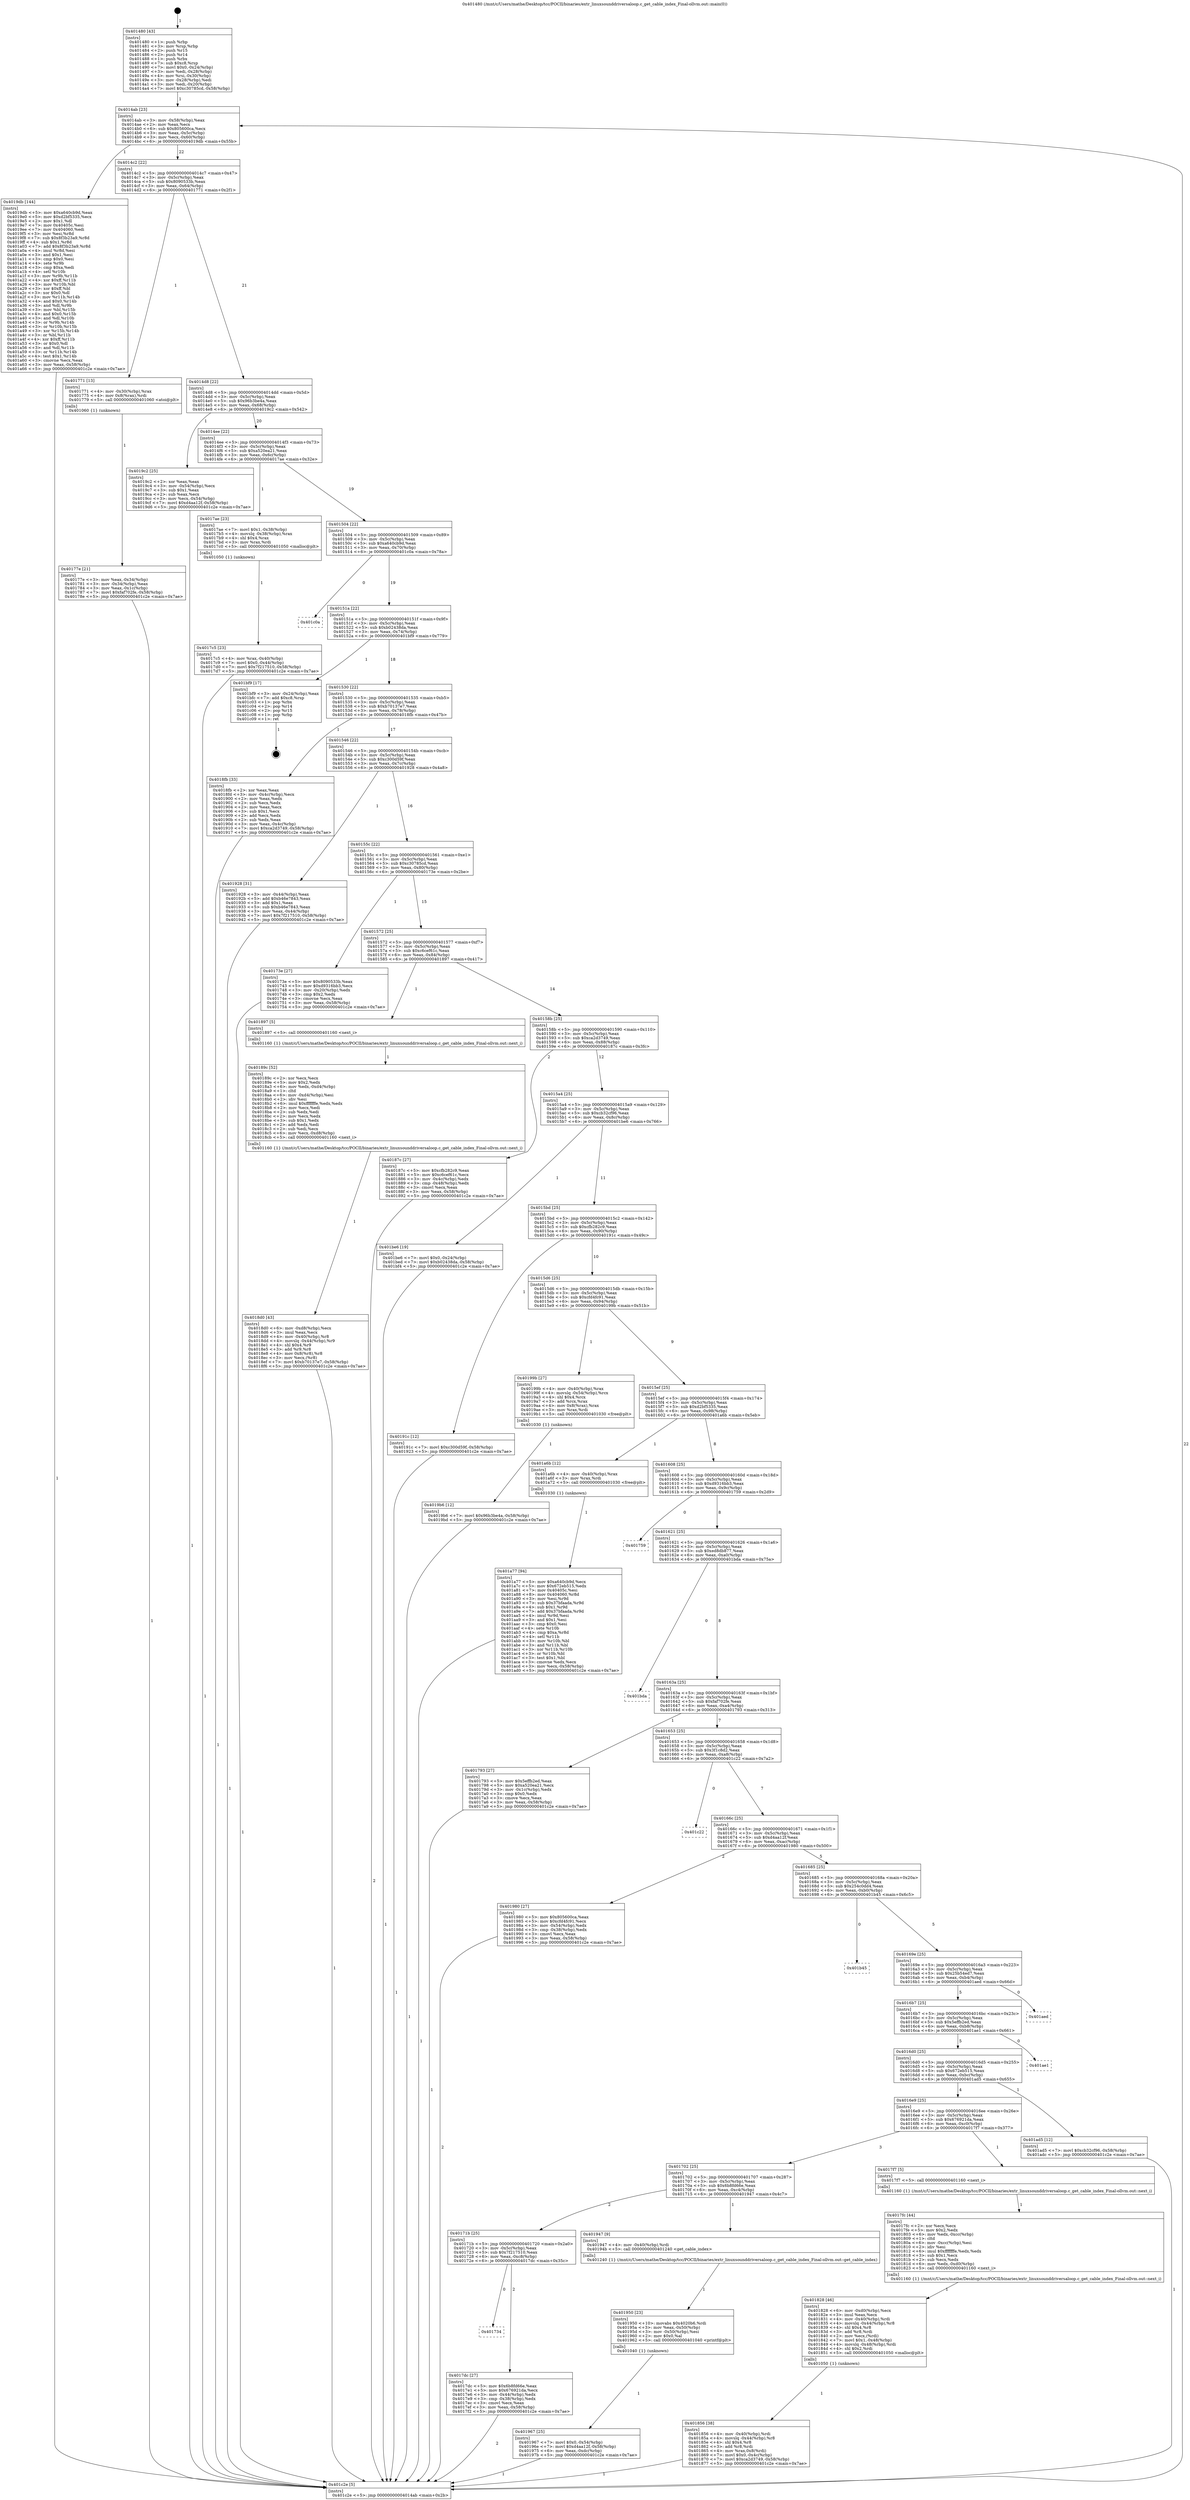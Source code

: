 digraph "0x401480" {
  label = "0x401480 (/mnt/c/Users/mathe/Desktop/tcc/POCII/binaries/extr_linuxsounddriversaloop.c_get_cable_index_Final-ollvm.out::main(0))"
  labelloc = "t"
  node[shape=record]

  Entry [label="",width=0.3,height=0.3,shape=circle,fillcolor=black,style=filled]
  "0x4014ab" [label="{
     0x4014ab [23]\l
     | [instrs]\l
     &nbsp;&nbsp;0x4014ab \<+3\>: mov -0x58(%rbp),%eax\l
     &nbsp;&nbsp;0x4014ae \<+2\>: mov %eax,%ecx\l
     &nbsp;&nbsp;0x4014b0 \<+6\>: sub $0x805600ca,%ecx\l
     &nbsp;&nbsp;0x4014b6 \<+3\>: mov %eax,-0x5c(%rbp)\l
     &nbsp;&nbsp;0x4014b9 \<+3\>: mov %ecx,-0x60(%rbp)\l
     &nbsp;&nbsp;0x4014bc \<+6\>: je 00000000004019db \<main+0x55b\>\l
  }"]
  "0x4019db" [label="{
     0x4019db [144]\l
     | [instrs]\l
     &nbsp;&nbsp;0x4019db \<+5\>: mov $0xa640cb9d,%eax\l
     &nbsp;&nbsp;0x4019e0 \<+5\>: mov $0xd2bf5335,%ecx\l
     &nbsp;&nbsp;0x4019e5 \<+2\>: mov $0x1,%dl\l
     &nbsp;&nbsp;0x4019e7 \<+7\>: mov 0x40405c,%esi\l
     &nbsp;&nbsp;0x4019ee \<+7\>: mov 0x404060,%edi\l
     &nbsp;&nbsp;0x4019f5 \<+3\>: mov %esi,%r8d\l
     &nbsp;&nbsp;0x4019f8 \<+7\>: sub $0x8f3b23a9,%r8d\l
     &nbsp;&nbsp;0x4019ff \<+4\>: sub $0x1,%r8d\l
     &nbsp;&nbsp;0x401a03 \<+7\>: add $0x8f3b23a9,%r8d\l
     &nbsp;&nbsp;0x401a0a \<+4\>: imul %r8d,%esi\l
     &nbsp;&nbsp;0x401a0e \<+3\>: and $0x1,%esi\l
     &nbsp;&nbsp;0x401a11 \<+3\>: cmp $0x0,%esi\l
     &nbsp;&nbsp;0x401a14 \<+4\>: sete %r9b\l
     &nbsp;&nbsp;0x401a18 \<+3\>: cmp $0xa,%edi\l
     &nbsp;&nbsp;0x401a1b \<+4\>: setl %r10b\l
     &nbsp;&nbsp;0x401a1f \<+3\>: mov %r9b,%r11b\l
     &nbsp;&nbsp;0x401a22 \<+4\>: xor $0xff,%r11b\l
     &nbsp;&nbsp;0x401a26 \<+3\>: mov %r10b,%bl\l
     &nbsp;&nbsp;0x401a29 \<+3\>: xor $0xff,%bl\l
     &nbsp;&nbsp;0x401a2c \<+3\>: xor $0x0,%dl\l
     &nbsp;&nbsp;0x401a2f \<+3\>: mov %r11b,%r14b\l
     &nbsp;&nbsp;0x401a32 \<+4\>: and $0x0,%r14b\l
     &nbsp;&nbsp;0x401a36 \<+3\>: and %dl,%r9b\l
     &nbsp;&nbsp;0x401a39 \<+3\>: mov %bl,%r15b\l
     &nbsp;&nbsp;0x401a3c \<+4\>: and $0x0,%r15b\l
     &nbsp;&nbsp;0x401a40 \<+3\>: and %dl,%r10b\l
     &nbsp;&nbsp;0x401a43 \<+3\>: or %r9b,%r14b\l
     &nbsp;&nbsp;0x401a46 \<+3\>: or %r10b,%r15b\l
     &nbsp;&nbsp;0x401a49 \<+3\>: xor %r15b,%r14b\l
     &nbsp;&nbsp;0x401a4c \<+3\>: or %bl,%r11b\l
     &nbsp;&nbsp;0x401a4f \<+4\>: xor $0xff,%r11b\l
     &nbsp;&nbsp;0x401a53 \<+3\>: or $0x0,%dl\l
     &nbsp;&nbsp;0x401a56 \<+3\>: and %dl,%r11b\l
     &nbsp;&nbsp;0x401a59 \<+3\>: or %r11b,%r14b\l
     &nbsp;&nbsp;0x401a5c \<+4\>: test $0x1,%r14b\l
     &nbsp;&nbsp;0x401a60 \<+3\>: cmovne %ecx,%eax\l
     &nbsp;&nbsp;0x401a63 \<+3\>: mov %eax,-0x58(%rbp)\l
     &nbsp;&nbsp;0x401a66 \<+5\>: jmp 0000000000401c2e \<main+0x7ae\>\l
  }"]
  "0x4014c2" [label="{
     0x4014c2 [22]\l
     | [instrs]\l
     &nbsp;&nbsp;0x4014c2 \<+5\>: jmp 00000000004014c7 \<main+0x47\>\l
     &nbsp;&nbsp;0x4014c7 \<+3\>: mov -0x5c(%rbp),%eax\l
     &nbsp;&nbsp;0x4014ca \<+5\>: sub $0x8090533b,%eax\l
     &nbsp;&nbsp;0x4014cf \<+3\>: mov %eax,-0x64(%rbp)\l
     &nbsp;&nbsp;0x4014d2 \<+6\>: je 0000000000401771 \<main+0x2f1\>\l
  }"]
  Exit [label="",width=0.3,height=0.3,shape=circle,fillcolor=black,style=filled,peripheries=2]
  "0x401771" [label="{
     0x401771 [13]\l
     | [instrs]\l
     &nbsp;&nbsp;0x401771 \<+4\>: mov -0x30(%rbp),%rax\l
     &nbsp;&nbsp;0x401775 \<+4\>: mov 0x8(%rax),%rdi\l
     &nbsp;&nbsp;0x401779 \<+5\>: call 0000000000401060 \<atoi@plt\>\l
     | [calls]\l
     &nbsp;&nbsp;0x401060 \{1\} (unknown)\l
  }"]
  "0x4014d8" [label="{
     0x4014d8 [22]\l
     | [instrs]\l
     &nbsp;&nbsp;0x4014d8 \<+5\>: jmp 00000000004014dd \<main+0x5d\>\l
     &nbsp;&nbsp;0x4014dd \<+3\>: mov -0x5c(%rbp),%eax\l
     &nbsp;&nbsp;0x4014e0 \<+5\>: sub $0x96b3be4a,%eax\l
     &nbsp;&nbsp;0x4014e5 \<+3\>: mov %eax,-0x68(%rbp)\l
     &nbsp;&nbsp;0x4014e8 \<+6\>: je 00000000004019c2 \<main+0x542\>\l
  }"]
  "0x401a77" [label="{
     0x401a77 [94]\l
     | [instrs]\l
     &nbsp;&nbsp;0x401a77 \<+5\>: mov $0xa640cb9d,%ecx\l
     &nbsp;&nbsp;0x401a7c \<+5\>: mov $0x672eb515,%edx\l
     &nbsp;&nbsp;0x401a81 \<+7\>: mov 0x40405c,%esi\l
     &nbsp;&nbsp;0x401a88 \<+8\>: mov 0x404060,%r8d\l
     &nbsp;&nbsp;0x401a90 \<+3\>: mov %esi,%r9d\l
     &nbsp;&nbsp;0x401a93 \<+7\>: sub $0x37bfaada,%r9d\l
     &nbsp;&nbsp;0x401a9a \<+4\>: sub $0x1,%r9d\l
     &nbsp;&nbsp;0x401a9e \<+7\>: add $0x37bfaada,%r9d\l
     &nbsp;&nbsp;0x401aa5 \<+4\>: imul %r9d,%esi\l
     &nbsp;&nbsp;0x401aa9 \<+3\>: and $0x1,%esi\l
     &nbsp;&nbsp;0x401aac \<+3\>: cmp $0x0,%esi\l
     &nbsp;&nbsp;0x401aaf \<+4\>: sete %r10b\l
     &nbsp;&nbsp;0x401ab3 \<+4\>: cmp $0xa,%r8d\l
     &nbsp;&nbsp;0x401ab7 \<+4\>: setl %r11b\l
     &nbsp;&nbsp;0x401abb \<+3\>: mov %r10b,%bl\l
     &nbsp;&nbsp;0x401abe \<+3\>: and %r11b,%bl\l
     &nbsp;&nbsp;0x401ac1 \<+3\>: xor %r11b,%r10b\l
     &nbsp;&nbsp;0x401ac4 \<+3\>: or %r10b,%bl\l
     &nbsp;&nbsp;0x401ac7 \<+3\>: test $0x1,%bl\l
     &nbsp;&nbsp;0x401aca \<+3\>: cmovne %edx,%ecx\l
     &nbsp;&nbsp;0x401acd \<+3\>: mov %ecx,-0x58(%rbp)\l
     &nbsp;&nbsp;0x401ad0 \<+5\>: jmp 0000000000401c2e \<main+0x7ae\>\l
  }"]
  "0x4019c2" [label="{
     0x4019c2 [25]\l
     | [instrs]\l
     &nbsp;&nbsp;0x4019c2 \<+2\>: xor %eax,%eax\l
     &nbsp;&nbsp;0x4019c4 \<+3\>: mov -0x54(%rbp),%ecx\l
     &nbsp;&nbsp;0x4019c7 \<+3\>: sub $0x1,%eax\l
     &nbsp;&nbsp;0x4019ca \<+2\>: sub %eax,%ecx\l
     &nbsp;&nbsp;0x4019cc \<+3\>: mov %ecx,-0x54(%rbp)\l
     &nbsp;&nbsp;0x4019cf \<+7\>: movl $0xd4aa12f,-0x58(%rbp)\l
     &nbsp;&nbsp;0x4019d6 \<+5\>: jmp 0000000000401c2e \<main+0x7ae\>\l
  }"]
  "0x4014ee" [label="{
     0x4014ee [22]\l
     | [instrs]\l
     &nbsp;&nbsp;0x4014ee \<+5\>: jmp 00000000004014f3 \<main+0x73\>\l
     &nbsp;&nbsp;0x4014f3 \<+3\>: mov -0x5c(%rbp),%eax\l
     &nbsp;&nbsp;0x4014f6 \<+5\>: sub $0xa520ea21,%eax\l
     &nbsp;&nbsp;0x4014fb \<+3\>: mov %eax,-0x6c(%rbp)\l
     &nbsp;&nbsp;0x4014fe \<+6\>: je 00000000004017ae \<main+0x32e\>\l
  }"]
  "0x4019b6" [label="{
     0x4019b6 [12]\l
     | [instrs]\l
     &nbsp;&nbsp;0x4019b6 \<+7\>: movl $0x96b3be4a,-0x58(%rbp)\l
     &nbsp;&nbsp;0x4019bd \<+5\>: jmp 0000000000401c2e \<main+0x7ae\>\l
  }"]
  "0x4017ae" [label="{
     0x4017ae [23]\l
     | [instrs]\l
     &nbsp;&nbsp;0x4017ae \<+7\>: movl $0x1,-0x38(%rbp)\l
     &nbsp;&nbsp;0x4017b5 \<+4\>: movslq -0x38(%rbp),%rax\l
     &nbsp;&nbsp;0x4017b9 \<+4\>: shl $0x4,%rax\l
     &nbsp;&nbsp;0x4017bd \<+3\>: mov %rax,%rdi\l
     &nbsp;&nbsp;0x4017c0 \<+5\>: call 0000000000401050 \<malloc@plt\>\l
     | [calls]\l
     &nbsp;&nbsp;0x401050 \{1\} (unknown)\l
  }"]
  "0x401504" [label="{
     0x401504 [22]\l
     | [instrs]\l
     &nbsp;&nbsp;0x401504 \<+5\>: jmp 0000000000401509 \<main+0x89\>\l
     &nbsp;&nbsp;0x401509 \<+3\>: mov -0x5c(%rbp),%eax\l
     &nbsp;&nbsp;0x40150c \<+5\>: sub $0xa640cb9d,%eax\l
     &nbsp;&nbsp;0x401511 \<+3\>: mov %eax,-0x70(%rbp)\l
     &nbsp;&nbsp;0x401514 \<+6\>: je 0000000000401c0a \<main+0x78a\>\l
  }"]
  "0x401967" [label="{
     0x401967 [25]\l
     | [instrs]\l
     &nbsp;&nbsp;0x401967 \<+7\>: movl $0x0,-0x54(%rbp)\l
     &nbsp;&nbsp;0x40196e \<+7\>: movl $0xd4aa12f,-0x58(%rbp)\l
     &nbsp;&nbsp;0x401975 \<+6\>: mov %eax,-0xdc(%rbp)\l
     &nbsp;&nbsp;0x40197b \<+5\>: jmp 0000000000401c2e \<main+0x7ae\>\l
  }"]
  "0x401c0a" [label="{
     0x401c0a\l
  }", style=dashed]
  "0x40151a" [label="{
     0x40151a [22]\l
     | [instrs]\l
     &nbsp;&nbsp;0x40151a \<+5\>: jmp 000000000040151f \<main+0x9f\>\l
     &nbsp;&nbsp;0x40151f \<+3\>: mov -0x5c(%rbp),%eax\l
     &nbsp;&nbsp;0x401522 \<+5\>: sub $0xb02438da,%eax\l
     &nbsp;&nbsp;0x401527 \<+3\>: mov %eax,-0x74(%rbp)\l
     &nbsp;&nbsp;0x40152a \<+6\>: je 0000000000401bf9 \<main+0x779\>\l
  }"]
  "0x401950" [label="{
     0x401950 [23]\l
     | [instrs]\l
     &nbsp;&nbsp;0x401950 \<+10\>: movabs $0x4020b6,%rdi\l
     &nbsp;&nbsp;0x40195a \<+3\>: mov %eax,-0x50(%rbp)\l
     &nbsp;&nbsp;0x40195d \<+3\>: mov -0x50(%rbp),%esi\l
     &nbsp;&nbsp;0x401960 \<+2\>: mov $0x0,%al\l
     &nbsp;&nbsp;0x401962 \<+5\>: call 0000000000401040 \<printf@plt\>\l
     | [calls]\l
     &nbsp;&nbsp;0x401040 \{1\} (unknown)\l
  }"]
  "0x401bf9" [label="{
     0x401bf9 [17]\l
     | [instrs]\l
     &nbsp;&nbsp;0x401bf9 \<+3\>: mov -0x24(%rbp),%eax\l
     &nbsp;&nbsp;0x401bfc \<+7\>: add $0xc8,%rsp\l
     &nbsp;&nbsp;0x401c03 \<+1\>: pop %rbx\l
     &nbsp;&nbsp;0x401c04 \<+2\>: pop %r14\l
     &nbsp;&nbsp;0x401c06 \<+2\>: pop %r15\l
     &nbsp;&nbsp;0x401c08 \<+1\>: pop %rbp\l
     &nbsp;&nbsp;0x401c09 \<+1\>: ret\l
  }"]
  "0x401530" [label="{
     0x401530 [22]\l
     | [instrs]\l
     &nbsp;&nbsp;0x401530 \<+5\>: jmp 0000000000401535 \<main+0xb5\>\l
     &nbsp;&nbsp;0x401535 \<+3\>: mov -0x5c(%rbp),%eax\l
     &nbsp;&nbsp;0x401538 \<+5\>: sub $0xb70137e7,%eax\l
     &nbsp;&nbsp;0x40153d \<+3\>: mov %eax,-0x78(%rbp)\l
     &nbsp;&nbsp;0x401540 \<+6\>: je 00000000004018fb \<main+0x47b\>\l
  }"]
  "0x4018d0" [label="{
     0x4018d0 [43]\l
     | [instrs]\l
     &nbsp;&nbsp;0x4018d0 \<+6\>: mov -0xd8(%rbp),%ecx\l
     &nbsp;&nbsp;0x4018d6 \<+3\>: imul %eax,%ecx\l
     &nbsp;&nbsp;0x4018d9 \<+4\>: mov -0x40(%rbp),%r8\l
     &nbsp;&nbsp;0x4018dd \<+4\>: movslq -0x44(%rbp),%r9\l
     &nbsp;&nbsp;0x4018e1 \<+4\>: shl $0x4,%r9\l
     &nbsp;&nbsp;0x4018e5 \<+3\>: add %r9,%r8\l
     &nbsp;&nbsp;0x4018e8 \<+4\>: mov 0x8(%r8),%r8\l
     &nbsp;&nbsp;0x4018ec \<+3\>: mov %ecx,(%r8)\l
     &nbsp;&nbsp;0x4018ef \<+7\>: movl $0xb70137e7,-0x58(%rbp)\l
     &nbsp;&nbsp;0x4018f6 \<+5\>: jmp 0000000000401c2e \<main+0x7ae\>\l
  }"]
  "0x4018fb" [label="{
     0x4018fb [33]\l
     | [instrs]\l
     &nbsp;&nbsp;0x4018fb \<+2\>: xor %eax,%eax\l
     &nbsp;&nbsp;0x4018fd \<+3\>: mov -0x4c(%rbp),%ecx\l
     &nbsp;&nbsp;0x401900 \<+2\>: mov %eax,%edx\l
     &nbsp;&nbsp;0x401902 \<+2\>: sub %ecx,%edx\l
     &nbsp;&nbsp;0x401904 \<+2\>: mov %eax,%ecx\l
     &nbsp;&nbsp;0x401906 \<+3\>: sub $0x1,%ecx\l
     &nbsp;&nbsp;0x401909 \<+2\>: add %ecx,%edx\l
     &nbsp;&nbsp;0x40190b \<+2\>: sub %edx,%eax\l
     &nbsp;&nbsp;0x40190d \<+3\>: mov %eax,-0x4c(%rbp)\l
     &nbsp;&nbsp;0x401910 \<+7\>: movl $0xca2d3749,-0x58(%rbp)\l
     &nbsp;&nbsp;0x401917 \<+5\>: jmp 0000000000401c2e \<main+0x7ae\>\l
  }"]
  "0x401546" [label="{
     0x401546 [22]\l
     | [instrs]\l
     &nbsp;&nbsp;0x401546 \<+5\>: jmp 000000000040154b \<main+0xcb\>\l
     &nbsp;&nbsp;0x40154b \<+3\>: mov -0x5c(%rbp),%eax\l
     &nbsp;&nbsp;0x40154e \<+5\>: sub $0xc300d59f,%eax\l
     &nbsp;&nbsp;0x401553 \<+3\>: mov %eax,-0x7c(%rbp)\l
     &nbsp;&nbsp;0x401556 \<+6\>: je 0000000000401928 \<main+0x4a8\>\l
  }"]
  "0x40189c" [label="{
     0x40189c [52]\l
     | [instrs]\l
     &nbsp;&nbsp;0x40189c \<+2\>: xor %ecx,%ecx\l
     &nbsp;&nbsp;0x40189e \<+5\>: mov $0x2,%edx\l
     &nbsp;&nbsp;0x4018a3 \<+6\>: mov %edx,-0xd4(%rbp)\l
     &nbsp;&nbsp;0x4018a9 \<+1\>: cltd\l
     &nbsp;&nbsp;0x4018aa \<+6\>: mov -0xd4(%rbp),%esi\l
     &nbsp;&nbsp;0x4018b0 \<+2\>: idiv %esi\l
     &nbsp;&nbsp;0x4018b2 \<+6\>: imul $0xfffffffe,%edx,%edx\l
     &nbsp;&nbsp;0x4018b8 \<+2\>: mov %ecx,%edi\l
     &nbsp;&nbsp;0x4018ba \<+2\>: sub %edx,%edi\l
     &nbsp;&nbsp;0x4018bc \<+2\>: mov %ecx,%edx\l
     &nbsp;&nbsp;0x4018be \<+3\>: sub $0x1,%edx\l
     &nbsp;&nbsp;0x4018c1 \<+2\>: add %edx,%edi\l
     &nbsp;&nbsp;0x4018c3 \<+2\>: sub %edi,%ecx\l
     &nbsp;&nbsp;0x4018c5 \<+6\>: mov %ecx,-0xd8(%rbp)\l
     &nbsp;&nbsp;0x4018cb \<+5\>: call 0000000000401160 \<next_i\>\l
     | [calls]\l
     &nbsp;&nbsp;0x401160 \{1\} (/mnt/c/Users/mathe/Desktop/tcc/POCII/binaries/extr_linuxsounddriversaloop.c_get_cable_index_Final-ollvm.out::next_i)\l
  }"]
  "0x401928" [label="{
     0x401928 [31]\l
     | [instrs]\l
     &nbsp;&nbsp;0x401928 \<+3\>: mov -0x44(%rbp),%eax\l
     &nbsp;&nbsp;0x40192b \<+5\>: add $0xb46e7843,%eax\l
     &nbsp;&nbsp;0x401930 \<+3\>: add $0x1,%eax\l
     &nbsp;&nbsp;0x401933 \<+5\>: sub $0xb46e7843,%eax\l
     &nbsp;&nbsp;0x401938 \<+3\>: mov %eax,-0x44(%rbp)\l
     &nbsp;&nbsp;0x40193b \<+7\>: movl $0x7f217510,-0x58(%rbp)\l
     &nbsp;&nbsp;0x401942 \<+5\>: jmp 0000000000401c2e \<main+0x7ae\>\l
  }"]
  "0x40155c" [label="{
     0x40155c [22]\l
     | [instrs]\l
     &nbsp;&nbsp;0x40155c \<+5\>: jmp 0000000000401561 \<main+0xe1\>\l
     &nbsp;&nbsp;0x401561 \<+3\>: mov -0x5c(%rbp),%eax\l
     &nbsp;&nbsp;0x401564 \<+5\>: sub $0xc30785cd,%eax\l
     &nbsp;&nbsp;0x401569 \<+3\>: mov %eax,-0x80(%rbp)\l
     &nbsp;&nbsp;0x40156c \<+6\>: je 000000000040173e \<main+0x2be\>\l
  }"]
  "0x401856" [label="{
     0x401856 [38]\l
     | [instrs]\l
     &nbsp;&nbsp;0x401856 \<+4\>: mov -0x40(%rbp),%rdi\l
     &nbsp;&nbsp;0x40185a \<+4\>: movslq -0x44(%rbp),%r8\l
     &nbsp;&nbsp;0x40185e \<+4\>: shl $0x4,%r8\l
     &nbsp;&nbsp;0x401862 \<+3\>: add %r8,%rdi\l
     &nbsp;&nbsp;0x401865 \<+4\>: mov %rax,0x8(%rdi)\l
     &nbsp;&nbsp;0x401869 \<+7\>: movl $0x0,-0x4c(%rbp)\l
     &nbsp;&nbsp;0x401870 \<+7\>: movl $0xca2d3749,-0x58(%rbp)\l
     &nbsp;&nbsp;0x401877 \<+5\>: jmp 0000000000401c2e \<main+0x7ae\>\l
  }"]
  "0x40173e" [label="{
     0x40173e [27]\l
     | [instrs]\l
     &nbsp;&nbsp;0x40173e \<+5\>: mov $0x8090533b,%eax\l
     &nbsp;&nbsp;0x401743 \<+5\>: mov $0xd9316bb3,%ecx\l
     &nbsp;&nbsp;0x401748 \<+3\>: mov -0x20(%rbp),%edx\l
     &nbsp;&nbsp;0x40174b \<+3\>: cmp $0x2,%edx\l
     &nbsp;&nbsp;0x40174e \<+3\>: cmovne %ecx,%eax\l
     &nbsp;&nbsp;0x401751 \<+3\>: mov %eax,-0x58(%rbp)\l
     &nbsp;&nbsp;0x401754 \<+5\>: jmp 0000000000401c2e \<main+0x7ae\>\l
  }"]
  "0x401572" [label="{
     0x401572 [25]\l
     | [instrs]\l
     &nbsp;&nbsp;0x401572 \<+5\>: jmp 0000000000401577 \<main+0xf7\>\l
     &nbsp;&nbsp;0x401577 \<+3\>: mov -0x5c(%rbp),%eax\l
     &nbsp;&nbsp;0x40157a \<+5\>: sub $0xc6cef61c,%eax\l
     &nbsp;&nbsp;0x40157f \<+6\>: mov %eax,-0x84(%rbp)\l
     &nbsp;&nbsp;0x401585 \<+6\>: je 0000000000401897 \<main+0x417\>\l
  }"]
  "0x401c2e" [label="{
     0x401c2e [5]\l
     | [instrs]\l
     &nbsp;&nbsp;0x401c2e \<+5\>: jmp 00000000004014ab \<main+0x2b\>\l
  }"]
  "0x401480" [label="{
     0x401480 [43]\l
     | [instrs]\l
     &nbsp;&nbsp;0x401480 \<+1\>: push %rbp\l
     &nbsp;&nbsp;0x401481 \<+3\>: mov %rsp,%rbp\l
     &nbsp;&nbsp;0x401484 \<+2\>: push %r15\l
     &nbsp;&nbsp;0x401486 \<+2\>: push %r14\l
     &nbsp;&nbsp;0x401488 \<+1\>: push %rbx\l
     &nbsp;&nbsp;0x401489 \<+7\>: sub $0xc8,%rsp\l
     &nbsp;&nbsp;0x401490 \<+7\>: movl $0x0,-0x24(%rbp)\l
     &nbsp;&nbsp;0x401497 \<+3\>: mov %edi,-0x28(%rbp)\l
     &nbsp;&nbsp;0x40149a \<+4\>: mov %rsi,-0x30(%rbp)\l
     &nbsp;&nbsp;0x40149e \<+3\>: mov -0x28(%rbp),%edi\l
     &nbsp;&nbsp;0x4014a1 \<+3\>: mov %edi,-0x20(%rbp)\l
     &nbsp;&nbsp;0x4014a4 \<+7\>: movl $0xc30785cd,-0x58(%rbp)\l
  }"]
  "0x40177e" [label="{
     0x40177e [21]\l
     | [instrs]\l
     &nbsp;&nbsp;0x40177e \<+3\>: mov %eax,-0x34(%rbp)\l
     &nbsp;&nbsp;0x401781 \<+3\>: mov -0x34(%rbp),%eax\l
     &nbsp;&nbsp;0x401784 \<+3\>: mov %eax,-0x1c(%rbp)\l
     &nbsp;&nbsp;0x401787 \<+7\>: movl $0xfaf702fe,-0x58(%rbp)\l
     &nbsp;&nbsp;0x40178e \<+5\>: jmp 0000000000401c2e \<main+0x7ae\>\l
  }"]
  "0x401828" [label="{
     0x401828 [46]\l
     | [instrs]\l
     &nbsp;&nbsp;0x401828 \<+6\>: mov -0xd0(%rbp),%ecx\l
     &nbsp;&nbsp;0x40182e \<+3\>: imul %eax,%ecx\l
     &nbsp;&nbsp;0x401831 \<+4\>: mov -0x40(%rbp),%rdi\l
     &nbsp;&nbsp;0x401835 \<+4\>: movslq -0x44(%rbp),%r8\l
     &nbsp;&nbsp;0x401839 \<+4\>: shl $0x4,%r8\l
     &nbsp;&nbsp;0x40183d \<+3\>: add %r8,%rdi\l
     &nbsp;&nbsp;0x401840 \<+2\>: mov %ecx,(%rdi)\l
     &nbsp;&nbsp;0x401842 \<+7\>: movl $0x1,-0x48(%rbp)\l
     &nbsp;&nbsp;0x401849 \<+4\>: movslq -0x48(%rbp),%rdi\l
     &nbsp;&nbsp;0x40184d \<+4\>: shl $0x2,%rdi\l
     &nbsp;&nbsp;0x401851 \<+5\>: call 0000000000401050 \<malloc@plt\>\l
     | [calls]\l
     &nbsp;&nbsp;0x401050 \{1\} (unknown)\l
  }"]
  "0x401897" [label="{
     0x401897 [5]\l
     | [instrs]\l
     &nbsp;&nbsp;0x401897 \<+5\>: call 0000000000401160 \<next_i\>\l
     | [calls]\l
     &nbsp;&nbsp;0x401160 \{1\} (/mnt/c/Users/mathe/Desktop/tcc/POCII/binaries/extr_linuxsounddriversaloop.c_get_cable_index_Final-ollvm.out::next_i)\l
  }"]
  "0x40158b" [label="{
     0x40158b [25]\l
     | [instrs]\l
     &nbsp;&nbsp;0x40158b \<+5\>: jmp 0000000000401590 \<main+0x110\>\l
     &nbsp;&nbsp;0x401590 \<+3\>: mov -0x5c(%rbp),%eax\l
     &nbsp;&nbsp;0x401593 \<+5\>: sub $0xca2d3749,%eax\l
     &nbsp;&nbsp;0x401598 \<+6\>: mov %eax,-0x88(%rbp)\l
     &nbsp;&nbsp;0x40159e \<+6\>: je 000000000040187c \<main+0x3fc\>\l
  }"]
  "0x4017fc" [label="{
     0x4017fc [44]\l
     | [instrs]\l
     &nbsp;&nbsp;0x4017fc \<+2\>: xor %ecx,%ecx\l
     &nbsp;&nbsp;0x4017fe \<+5\>: mov $0x2,%edx\l
     &nbsp;&nbsp;0x401803 \<+6\>: mov %edx,-0xcc(%rbp)\l
     &nbsp;&nbsp;0x401809 \<+1\>: cltd\l
     &nbsp;&nbsp;0x40180a \<+6\>: mov -0xcc(%rbp),%esi\l
     &nbsp;&nbsp;0x401810 \<+2\>: idiv %esi\l
     &nbsp;&nbsp;0x401812 \<+6\>: imul $0xfffffffe,%edx,%edx\l
     &nbsp;&nbsp;0x401818 \<+3\>: sub $0x1,%ecx\l
     &nbsp;&nbsp;0x40181b \<+2\>: sub %ecx,%edx\l
     &nbsp;&nbsp;0x40181d \<+6\>: mov %edx,-0xd0(%rbp)\l
     &nbsp;&nbsp;0x401823 \<+5\>: call 0000000000401160 \<next_i\>\l
     | [calls]\l
     &nbsp;&nbsp;0x401160 \{1\} (/mnt/c/Users/mathe/Desktop/tcc/POCII/binaries/extr_linuxsounddriversaloop.c_get_cable_index_Final-ollvm.out::next_i)\l
  }"]
  "0x40187c" [label="{
     0x40187c [27]\l
     | [instrs]\l
     &nbsp;&nbsp;0x40187c \<+5\>: mov $0xcfb282c9,%eax\l
     &nbsp;&nbsp;0x401881 \<+5\>: mov $0xc6cef61c,%ecx\l
     &nbsp;&nbsp;0x401886 \<+3\>: mov -0x4c(%rbp),%edx\l
     &nbsp;&nbsp;0x401889 \<+3\>: cmp -0x48(%rbp),%edx\l
     &nbsp;&nbsp;0x40188c \<+3\>: cmovl %ecx,%eax\l
     &nbsp;&nbsp;0x40188f \<+3\>: mov %eax,-0x58(%rbp)\l
     &nbsp;&nbsp;0x401892 \<+5\>: jmp 0000000000401c2e \<main+0x7ae\>\l
  }"]
  "0x4015a4" [label="{
     0x4015a4 [25]\l
     | [instrs]\l
     &nbsp;&nbsp;0x4015a4 \<+5\>: jmp 00000000004015a9 \<main+0x129\>\l
     &nbsp;&nbsp;0x4015a9 \<+3\>: mov -0x5c(%rbp),%eax\l
     &nbsp;&nbsp;0x4015ac \<+5\>: sub $0xcb32cf96,%eax\l
     &nbsp;&nbsp;0x4015b1 \<+6\>: mov %eax,-0x8c(%rbp)\l
     &nbsp;&nbsp;0x4015b7 \<+6\>: je 0000000000401be6 \<main+0x766\>\l
  }"]
  "0x401734" [label="{
     0x401734\l
  }", style=dashed]
  "0x401be6" [label="{
     0x401be6 [19]\l
     | [instrs]\l
     &nbsp;&nbsp;0x401be6 \<+7\>: movl $0x0,-0x24(%rbp)\l
     &nbsp;&nbsp;0x401bed \<+7\>: movl $0xb02438da,-0x58(%rbp)\l
     &nbsp;&nbsp;0x401bf4 \<+5\>: jmp 0000000000401c2e \<main+0x7ae\>\l
  }"]
  "0x4015bd" [label="{
     0x4015bd [25]\l
     | [instrs]\l
     &nbsp;&nbsp;0x4015bd \<+5\>: jmp 00000000004015c2 \<main+0x142\>\l
     &nbsp;&nbsp;0x4015c2 \<+3\>: mov -0x5c(%rbp),%eax\l
     &nbsp;&nbsp;0x4015c5 \<+5\>: sub $0xcfb282c9,%eax\l
     &nbsp;&nbsp;0x4015ca \<+6\>: mov %eax,-0x90(%rbp)\l
     &nbsp;&nbsp;0x4015d0 \<+6\>: je 000000000040191c \<main+0x49c\>\l
  }"]
  "0x4017dc" [label="{
     0x4017dc [27]\l
     | [instrs]\l
     &nbsp;&nbsp;0x4017dc \<+5\>: mov $0x6b8fd66e,%eax\l
     &nbsp;&nbsp;0x4017e1 \<+5\>: mov $0x676921da,%ecx\l
     &nbsp;&nbsp;0x4017e6 \<+3\>: mov -0x44(%rbp),%edx\l
     &nbsp;&nbsp;0x4017e9 \<+3\>: cmp -0x38(%rbp),%edx\l
     &nbsp;&nbsp;0x4017ec \<+3\>: cmovl %ecx,%eax\l
     &nbsp;&nbsp;0x4017ef \<+3\>: mov %eax,-0x58(%rbp)\l
     &nbsp;&nbsp;0x4017f2 \<+5\>: jmp 0000000000401c2e \<main+0x7ae\>\l
  }"]
  "0x40191c" [label="{
     0x40191c [12]\l
     | [instrs]\l
     &nbsp;&nbsp;0x40191c \<+7\>: movl $0xc300d59f,-0x58(%rbp)\l
     &nbsp;&nbsp;0x401923 \<+5\>: jmp 0000000000401c2e \<main+0x7ae\>\l
  }"]
  "0x4015d6" [label="{
     0x4015d6 [25]\l
     | [instrs]\l
     &nbsp;&nbsp;0x4015d6 \<+5\>: jmp 00000000004015db \<main+0x15b\>\l
     &nbsp;&nbsp;0x4015db \<+3\>: mov -0x5c(%rbp),%eax\l
     &nbsp;&nbsp;0x4015de \<+5\>: sub $0xcfd4fc91,%eax\l
     &nbsp;&nbsp;0x4015e3 \<+6\>: mov %eax,-0x94(%rbp)\l
     &nbsp;&nbsp;0x4015e9 \<+6\>: je 000000000040199b \<main+0x51b\>\l
  }"]
  "0x40171b" [label="{
     0x40171b [25]\l
     | [instrs]\l
     &nbsp;&nbsp;0x40171b \<+5\>: jmp 0000000000401720 \<main+0x2a0\>\l
     &nbsp;&nbsp;0x401720 \<+3\>: mov -0x5c(%rbp),%eax\l
     &nbsp;&nbsp;0x401723 \<+5\>: sub $0x7f217510,%eax\l
     &nbsp;&nbsp;0x401728 \<+6\>: mov %eax,-0xc8(%rbp)\l
     &nbsp;&nbsp;0x40172e \<+6\>: je 00000000004017dc \<main+0x35c\>\l
  }"]
  "0x40199b" [label="{
     0x40199b [27]\l
     | [instrs]\l
     &nbsp;&nbsp;0x40199b \<+4\>: mov -0x40(%rbp),%rax\l
     &nbsp;&nbsp;0x40199f \<+4\>: movslq -0x54(%rbp),%rcx\l
     &nbsp;&nbsp;0x4019a3 \<+4\>: shl $0x4,%rcx\l
     &nbsp;&nbsp;0x4019a7 \<+3\>: add %rcx,%rax\l
     &nbsp;&nbsp;0x4019aa \<+4\>: mov 0x8(%rax),%rax\l
     &nbsp;&nbsp;0x4019ae \<+3\>: mov %rax,%rdi\l
     &nbsp;&nbsp;0x4019b1 \<+5\>: call 0000000000401030 \<free@plt\>\l
     | [calls]\l
     &nbsp;&nbsp;0x401030 \{1\} (unknown)\l
  }"]
  "0x4015ef" [label="{
     0x4015ef [25]\l
     | [instrs]\l
     &nbsp;&nbsp;0x4015ef \<+5\>: jmp 00000000004015f4 \<main+0x174\>\l
     &nbsp;&nbsp;0x4015f4 \<+3\>: mov -0x5c(%rbp),%eax\l
     &nbsp;&nbsp;0x4015f7 \<+5\>: sub $0xd2bf5335,%eax\l
     &nbsp;&nbsp;0x4015fc \<+6\>: mov %eax,-0x98(%rbp)\l
     &nbsp;&nbsp;0x401602 \<+6\>: je 0000000000401a6b \<main+0x5eb\>\l
  }"]
  "0x401947" [label="{
     0x401947 [9]\l
     | [instrs]\l
     &nbsp;&nbsp;0x401947 \<+4\>: mov -0x40(%rbp),%rdi\l
     &nbsp;&nbsp;0x40194b \<+5\>: call 0000000000401240 \<get_cable_index\>\l
     | [calls]\l
     &nbsp;&nbsp;0x401240 \{1\} (/mnt/c/Users/mathe/Desktop/tcc/POCII/binaries/extr_linuxsounddriversaloop.c_get_cable_index_Final-ollvm.out::get_cable_index)\l
  }"]
  "0x401a6b" [label="{
     0x401a6b [12]\l
     | [instrs]\l
     &nbsp;&nbsp;0x401a6b \<+4\>: mov -0x40(%rbp),%rax\l
     &nbsp;&nbsp;0x401a6f \<+3\>: mov %rax,%rdi\l
     &nbsp;&nbsp;0x401a72 \<+5\>: call 0000000000401030 \<free@plt\>\l
     | [calls]\l
     &nbsp;&nbsp;0x401030 \{1\} (unknown)\l
  }"]
  "0x401608" [label="{
     0x401608 [25]\l
     | [instrs]\l
     &nbsp;&nbsp;0x401608 \<+5\>: jmp 000000000040160d \<main+0x18d\>\l
     &nbsp;&nbsp;0x40160d \<+3\>: mov -0x5c(%rbp),%eax\l
     &nbsp;&nbsp;0x401610 \<+5\>: sub $0xd9316bb3,%eax\l
     &nbsp;&nbsp;0x401615 \<+6\>: mov %eax,-0x9c(%rbp)\l
     &nbsp;&nbsp;0x40161b \<+6\>: je 0000000000401759 \<main+0x2d9\>\l
  }"]
  "0x401702" [label="{
     0x401702 [25]\l
     | [instrs]\l
     &nbsp;&nbsp;0x401702 \<+5\>: jmp 0000000000401707 \<main+0x287\>\l
     &nbsp;&nbsp;0x401707 \<+3\>: mov -0x5c(%rbp),%eax\l
     &nbsp;&nbsp;0x40170a \<+5\>: sub $0x6b8fd66e,%eax\l
     &nbsp;&nbsp;0x40170f \<+6\>: mov %eax,-0xc4(%rbp)\l
     &nbsp;&nbsp;0x401715 \<+6\>: je 0000000000401947 \<main+0x4c7\>\l
  }"]
  "0x401759" [label="{
     0x401759\l
  }", style=dashed]
  "0x401621" [label="{
     0x401621 [25]\l
     | [instrs]\l
     &nbsp;&nbsp;0x401621 \<+5\>: jmp 0000000000401626 \<main+0x1a6\>\l
     &nbsp;&nbsp;0x401626 \<+3\>: mov -0x5c(%rbp),%eax\l
     &nbsp;&nbsp;0x401629 \<+5\>: sub $0xed8db877,%eax\l
     &nbsp;&nbsp;0x40162e \<+6\>: mov %eax,-0xa0(%rbp)\l
     &nbsp;&nbsp;0x401634 \<+6\>: je 0000000000401bda \<main+0x75a\>\l
  }"]
  "0x4017f7" [label="{
     0x4017f7 [5]\l
     | [instrs]\l
     &nbsp;&nbsp;0x4017f7 \<+5\>: call 0000000000401160 \<next_i\>\l
     | [calls]\l
     &nbsp;&nbsp;0x401160 \{1\} (/mnt/c/Users/mathe/Desktop/tcc/POCII/binaries/extr_linuxsounddriversaloop.c_get_cable_index_Final-ollvm.out::next_i)\l
  }"]
  "0x401bda" [label="{
     0x401bda\l
  }", style=dashed]
  "0x40163a" [label="{
     0x40163a [25]\l
     | [instrs]\l
     &nbsp;&nbsp;0x40163a \<+5\>: jmp 000000000040163f \<main+0x1bf\>\l
     &nbsp;&nbsp;0x40163f \<+3\>: mov -0x5c(%rbp),%eax\l
     &nbsp;&nbsp;0x401642 \<+5\>: sub $0xfaf702fe,%eax\l
     &nbsp;&nbsp;0x401647 \<+6\>: mov %eax,-0xa4(%rbp)\l
     &nbsp;&nbsp;0x40164d \<+6\>: je 0000000000401793 \<main+0x313\>\l
  }"]
  "0x4016e9" [label="{
     0x4016e9 [25]\l
     | [instrs]\l
     &nbsp;&nbsp;0x4016e9 \<+5\>: jmp 00000000004016ee \<main+0x26e\>\l
     &nbsp;&nbsp;0x4016ee \<+3\>: mov -0x5c(%rbp),%eax\l
     &nbsp;&nbsp;0x4016f1 \<+5\>: sub $0x676921da,%eax\l
     &nbsp;&nbsp;0x4016f6 \<+6\>: mov %eax,-0xc0(%rbp)\l
     &nbsp;&nbsp;0x4016fc \<+6\>: je 00000000004017f7 \<main+0x377\>\l
  }"]
  "0x401793" [label="{
     0x401793 [27]\l
     | [instrs]\l
     &nbsp;&nbsp;0x401793 \<+5\>: mov $0x5effb2ed,%eax\l
     &nbsp;&nbsp;0x401798 \<+5\>: mov $0xa520ea21,%ecx\l
     &nbsp;&nbsp;0x40179d \<+3\>: mov -0x1c(%rbp),%edx\l
     &nbsp;&nbsp;0x4017a0 \<+3\>: cmp $0x0,%edx\l
     &nbsp;&nbsp;0x4017a3 \<+3\>: cmove %ecx,%eax\l
     &nbsp;&nbsp;0x4017a6 \<+3\>: mov %eax,-0x58(%rbp)\l
     &nbsp;&nbsp;0x4017a9 \<+5\>: jmp 0000000000401c2e \<main+0x7ae\>\l
  }"]
  "0x401653" [label="{
     0x401653 [25]\l
     | [instrs]\l
     &nbsp;&nbsp;0x401653 \<+5\>: jmp 0000000000401658 \<main+0x1d8\>\l
     &nbsp;&nbsp;0x401658 \<+3\>: mov -0x5c(%rbp),%eax\l
     &nbsp;&nbsp;0x40165b \<+5\>: sub $0x3f1c8d2,%eax\l
     &nbsp;&nbsp;0x401660 \<+6\>: mov %eax,-0xa8(%rbp)\l
     &nbsp;&nbsp;0x401666 \<+6\>: je 0000000000401c22 \<main+0x7a2\>\l
  }"]
  "0x4017c5" [label="{
     0x4017c5 [23]\l
     | [instrs]\l
     &nbsp;&nbsp;0x4017c5 \<+4\>: mov %rax,-0x40(%rbp)\l
     &nbsp;&nbsp;0x4017c9 \<+7\>: movl $0x0,-0x44(%rbp)\l
     &nbsp;&nbsp;0x4017d0 \<+7\>: movl $0x7f217510,-0x58(%rbp)\l
     &nbsp;&nbsp;0x4017d7 \<+5\>: jmp 0000000000401c2e \<main+0x7ae\>\l
  }"]
  "0x401ad5" [label="{
     0x401ad5 [12]\l
     | [instrs]\l
     &nbsp;&nbsp;0x401ad5 \<+7\>: movl $0xcb32cf96,-0x58(%rbp)\l
     &nbsp;&nbsp;0x401adc \<+5\>: jmp 0000000000401c2e \<main+0x7ae\>\l
  }"]
  "0x401c22" [label="{
     0x401c22\l
  }", style=dashed]
  "0x40166c" [label="{
     0x40166c [25]\l
     | [instrs]\l
     &nbsp;&nbsp;0x40166c \<+5\>: jmp 0000000000401671 \<main+0x1f1\>\l
     &nbsp;&nbsp;0x401671 \<+3\>: mov -0x5c(%rbp),%eax\l
     &nbsp;&nbsp;0x401674 \<+5\>: sub $0xd4aa12f,%eax\l
     &nbsp;&nbsp;0x401679 \<+6\>: mov %eax,-0xac(%rbp)\l
     &nbsp;&nbsp;0x40167f \<+6\>: je 0000000000401980 \<main+0x500\>\l
  }"]
  "0x4016d0" [label="{
     0x4016d0 [25]\l
     | [instrs]\l
     &nbsp;&nbsp;0x4016d0 \<+5\>: jmp 00000000004016d5 \<main+0x255\>\l
     &nbsp;&nbsp;0x4016d5 \<+3\>: mov -0x5c(%rbp),%eax\l
     &nbsp;&nbsp;0x4016d8 \<+5\>: sub $0x672eb515,%eax\l
     &nbsp;&nbsp;0x4016dd \<+6\>: mov %eax,-0xbc(%rbp)\l
     &nbsp;&nbsp;0x4016e3 \<+6\>: je 0000000000401ad5 \<main+0x655\>\l
  }"]
  "0x401980" [label="{
     0x401980 [27]\l
     | [instrs]\l
     &nbsp;&nbsp;0x401980 \<+5\>: mov $0x805600ca,%eax\l
     &nbsp;&nbsp;0x401985 \<+5\>: mov $0xcfd4fc91,%ecx\l
     &nbsp;&nbsp;0x40198a \<+3\>: mov -0x54(%rbp),%edx\l
     &nbsp;&nbsp;0x40198d \<+3\>: cmp -0x38(%rbp),%edx\l
     &nbsp;&nbsp;0x401990 \<+3\>: cmovl %ecx,%eax\l
     &nbsp;&nbsp;0x401993 \<+3\>: mov %eax,-0x58(%rbp)\l
     &nbsp;&nbsp;0x401996 \<+5\>: jmp 0000000000401c2e \<main+0x7ae\>\l
  }"]
  "0x401685" [label="{
     0x401685 [25]\l
     | [instrs]\l
     &nbsp;&nbsp;0x401685 \<+5\>: jmp 000000000040168a \<main+0x20a\>\l
     &nbsp;&nbsp;0x40168a \<+3\>: mov -0x5c(%rbp),%eax\l
     &nbsp;&nbsp;0x40168d \<+5\>: sub $0x254c0dd4,%eax\l
     &nbsp;&nbsp;0x401692 \<+6\>: mov %eax,-0xb0(%rbp)\l
     &nbsp;&nbsp;0x401698 \<+6\>: je 0000000000401b45 \<main+0x6c5\>\l
  }"]
  "0x401ae1" [label="{
     0x401ae1\l
  }", style=dashed]
  "0x401b45" [label="{
     0x401b45\l
  }", style=dashed]
  "0x40169e" [label="{
     0x40169e [25]\l
     | [instrs]\l
     &nbsp;&nbsp;0x40169e \<+5\>: jmp 00000000004016a3 \<main+0x223\>\l
     &nbsp;&nbsp;0x4016a3 \<+3\>: mov -0x5c(%rbp),%eax\l
     &nbsp;&nbsp;0x4016a6 \<+5\>: sub $0x25b54ed7,%eax\l
     &nbsp;&nbsp;0x4016ab \<+6\>: mov %eax,-0xb4(%rbp)\l
     &nbsp;&nbsp;0x4016b1 \<+6\>: je 0000000000401aed \<main+0x66d\>\l
  }"]
  "0x4016b7" [label="{
     0x4016b7 [25]\l
     | [instrs]\l
     &nbsp;&nbsp;0x4016b7 \<+5\>: jmp 00000000004016bc \<main+0x23c\>\l
     &nbsp;&nbsp;0x4016bc \<+3\>: mov -0x5c(%rbp),%eax\l
     &nbsp;&nbsp;0x4016bf \<+5\>: sub $0x5effb2ed,%eax\l
     &nbsp;&nbsp;0x4016c4 \<+6\>: mov %eax,-0xb8(%rbp)\l
     &nbsp;&nbsp;0x4016ca \<+6\>: je 0000000000401ae1 \<main+0x661\>\l
  }"]
  "0x401aed" [label="{
     0x401aed\l
  }", style=dashed]
  Entry -> "0x401480" [label=" 1"]
  "0x4014ab" -> "0x4019db" [label=" 1"]
  "0x4014ab" -> "0x4014c2" [label=" 22"]
  "0x401bf9" -> Exit [label=" 1"]
  "0x4014c2" -> "0x401771" [label=" 1"]
  "0x4014c2" -> "0x4014d8" [label=" 21"]
  "0x401be6" -> "0x401c2e" [label=" 1"]
  "0x4014d8" -> "0x4019c2" [label=" 1"]
  "0x4014d8" -> "0x4014ee" [label=" 20"]
  "0x401ad5" -> "0x401c2e" [label=" 1"]
  "0x4014ee" -> "0x4017ae" [label=" 1"]
  "0x4014ee" -> "0x401504" [label=" 19"]
  "0x401a77" -> "0x401c2e" [label=" 1"]
  "0x401504" -> "0x401c0a" [label=" 0"]
  "0x401504" -> "0x40151a" [label=" 19"]
  "0x401a6b" -> "0x401a77" [label=" 1"]
  "0x40151a" -> "0x401bf9" [label=" 1"]
  "0x40151a" -> "0x401530" [label=" 18"]
  "0x4019db" -> "0x401c2e" [label=" 1"]
  "0x401530" -> "0x4018fb" [label=" 1"]
  "0x401530" -> "0x401546" [label=" 17"]
  "0x4019c2" -> "0x401c2e" [label=" 1"]
  "0x401546" -> "0x401928" [label=" 1"]
  "0x401546" -> "0x40155c" [label=" 16"]
  "0x4019b6" -> "0x401c2e" [label=" 1"]
  "0x40155c" -> "0x40173e" [label=" 1"]
  "0x40155c" -> "0x401572" [label=" 15"]
  "0x40173e" -> "0x401c2e" [label=" 1"]
  "0x401480" -> "0x4014ab" [label=" 1"]
  "0x401c2e" -> "0x4014ab" [label=" 22"]
  "0x401771" -> "0x40177e" [label=" 1"]
  "0x40177e" -> "0x401c2e" [label=" 1"]
  "0x40199b" -> "0x4019b6" [label=" 1"]
  "0x401572" -> "0x401897" [label=" 1"]
  "0x401572" -> "0x40158b" [label=" 14"]
  "0x401980" -> "0x401c2e" [label=" 2"]
  "0x40158b" -> "0x40187c" [label=" 2"]
  "0x40158b" -> "0x4015a4" [label=" 12"]
  "0x401967" -> "0x401c2e" [label=" 1"]
  "0x4015a4" -> "0x401be6" [label=" 1"]
  "0x4015a4" -> "0x4015bd" [label=" 11"]
  "0x401950" -> "0x401967" [label=" 1"]
  "0x4015bd" -> "0x40191c" [label=" 1"]
  "0x4015bd" -> "0x4015d6" [label=" 10"]
  "0x401947" -> "0x401950" [label=" 1"]
  "0x4015d6" -> "0x40199b" [label=" 1"]
  "0x4015d6" -> "0x4015ef" [label=" 9"]
  "0x40191c" -> "0x401c2e" [label=" 1"]
  "0x4015ef" -> "0x401a6b" [label=" 1"]
  "0x4015ef" -> "0x401608" [label=" 8"]
  "0x4018fb" -> "0x401c2e" [label=" 1"]
  "0x401608" -> "0x401759" [label=" 0"]
  "0x401608" -> "0x401621" [label=" 8"]
  "0x40189c" -> "0x4018d0" [label=" 1"]
  "0x401621" -> "0x401bda" [label=" 0"]
  "0x401621" -> "0x40163a" [label=" 8"]
  "0x401897" -> "0x40189c" [label=" 1"]
  "0x40163a" -> "0x401793" [label=" 1"]
  "0x40163a" -> "0x401653" [label=" 7"]
  "0x401793" -> "0x401c2e" [label=" 1"]
  "0x4017ae" -> "0x4017c5" [label=" 1"]
  "0x4017c5" -> "0x401c2e" [label=" 1"]
  "0x401856" -> "0x401c2e" [label=" 1"]
  "0x401653" -> "0x401c22" [label=" 0"]
  "0x401653" -> "0x40166c" [label=" 7"]
  "0x401828" -> "0x401856" [label=" 1"]
  "0x40166c" -> "0x401980" [label=" 2"]
  "0x40166c" -> "0x401685" [label=" 5"]
  "0x4017f7" -> "0x4017fc" [label=" 1"]
  "0x401685" -> "0x401b45" [label=" 0"]
  "0x401685" -> "0x40169e" [label=" 5"]
  "0x4017dc" -> "0x401c2e" [label=" 2"]
  "0x40169e" -> "0x401aed" [label=" 0"]
  "0x40169e" -> "0x4016b7" [label=" 5"]
  "0x40171b" -> "0x401734" [label=" 0"]
  "0x4016b7" -> "0x401ae1" [label=" 0"]
  "0x4016b7" -> "0x4016d0" [label=" 5"]
  "0x4017fc" -> "0x401828" [label=" 1"]
  "0x4016d0" -> "0x401ad5" [label=" 1"]
  "0x4016d0" -> "0x4016e9" [label=" 4"]
  "0x40187c" -> "0x401c2e" [label=" 2"]
  "0x4016e9" -> "0x4017f7" [label=" 1"]
  "0x4016e9" -> "0x401702" [label=" 3"]
  "0x4018d0" -> "0x401c2e" [label=" 1"]
  "0x401702" -> "0x401947" [label=" 1"]
  "0x401702" -> "0x40171b" [label=" 2"]
  "0x401928" -> "0x401c2e" [label=" 1"]
  "0x40171b" -> "0x4017dc" [label=" 2"]
}
